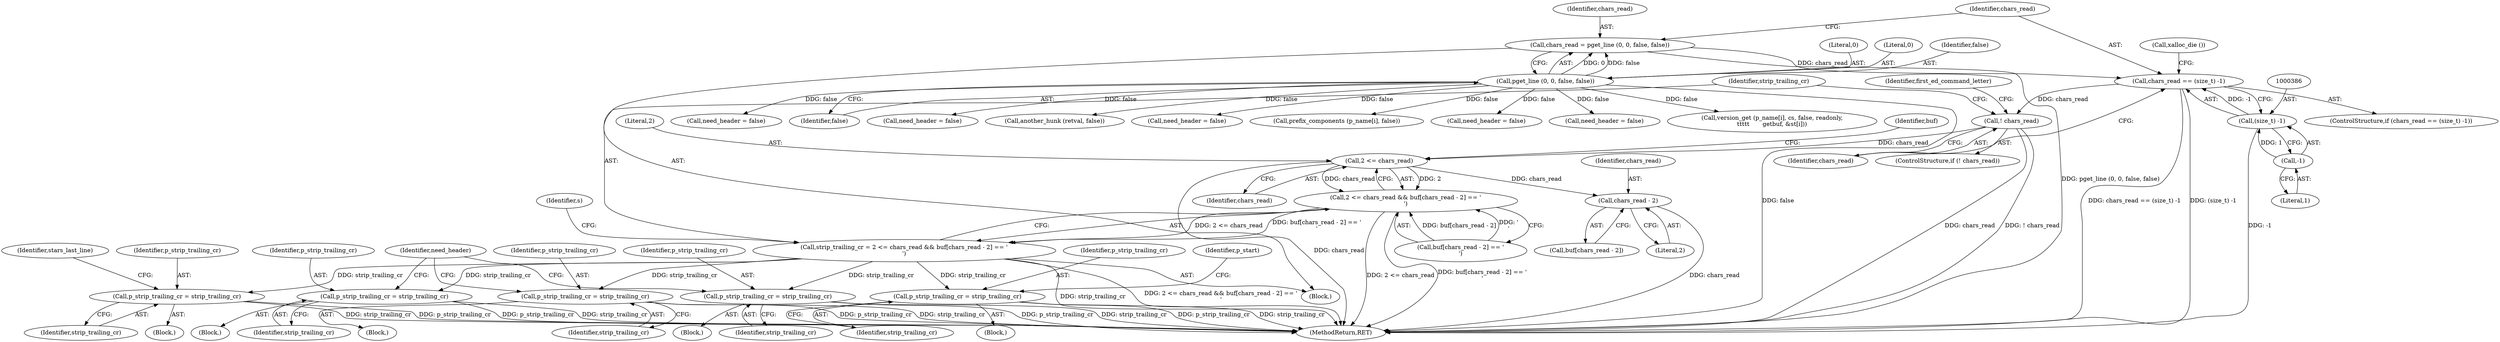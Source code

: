 digraph "0_savannah_f290f48a621867084884bfff87f8093c15195e6a@API" {
"1000383" [label="(Call,chars_read == (size_t) -1)"];
"1000375" [label="(Call,chars_read = pget_line (0, 0, false, false))"];
"1000377" [label="(Call,pget_line (0, 0, false, false))"];
"1000385" [label="(Call,(size_t) -1)"];
"1000387" [label="(Call,-1)"];
"1000391" [label="(Call,! chars_read)"];
"1000427" [label="(Call,2 <= chars_read)"];
"1000426" [label="(Call,2 <= chars_read && buf[chars_read - 2] == '\r')"];
"1000424" [label="(Call,strip_trailing_cr = 2 <= chars_read && buf[chars_read - 2] == '\r')"];
"1000575" [label="(Call,p_strip_trailing_cr = strip_trailing_cr)"];
"1000634" [label="(Call,p_strip_trailing_cr = strip_trailing_cr)"];
"1000660" [label="(Call,p_strip_trailing_cr = strip_trailing_cr)"];
"1001204" [label="(Call,p_strip_trailing_cr = strip_trailing_cr)"];
"1001496" [label="(Call,p_strip_trailing_cr = strip_trailing_cr)"];
"1000433" [label="(Call,chars_read - 2)"];
"1002164" [label="(MethodReturn,RET)"];
"1000604" [label="(Call,need_header = false)"];
"1000388" [label="(Literal,1)"];
"1000424" [label="(Call,strip_trailing_cr = 2 <= chars_read && buf[chars_read - 2] == '\r')"];
"1000385" [label="(Call,(size_t) -1)"];
"1001899" [label="(Call,version_get (p_name[i], cs, false, readonly,\n\t\t\t\t\t       getbuf, &st[i]))"];
"1000660" [label="(Call,p_strip_trailing_cr = strip_trailing_cr)"];
"1000389" [label="(Call,xalloc_die ())"];
"1000562" [label="(Block,)"];
"1001208" [label="(Identifier,need_header)"];
"1000426" [label="(Call,2 <= chars_read && buf[chars_read - 2] == '\r')"];
"1000661" [label="(Identifier,p_strip_trailing_cr)"];
"1000581" [label="(Identifier,stars_last_line)"];
"1000631" [label="(Call,need_header = false)"];
"1000381" [label="(Identifier,false)"];
"1000636" [label="(Identifier,strip_trailing_cr)"];
"1000634" [label="(Call,p_strip_trailing_cr = strip_trailing_cr)"];
"1001206" [label="(Identifier,strip_trailing_cr)"];
"1001458" [label="(Block,)"];
"1000432" [label="(Identifier,buf)"];
"1001497" [label="(Identifier,p_strip_trailing_cr)"];
"1000387" [label="(Call,-1)"];
"1001498" [label="(Identifier,strip_trailing_cr)"];
"1001204" [label="(Call,p_strip_trailing_cr = strip_trailing_cr)"];
"1000613" [label="(Block,)"];
"1000392" [label="(Identifier,chars_read)"];
"1000379" [label="(Literal,0)"];
"1000431" [label="(Call,buf[chars_read - 2])"];
"1000395" [label="(Identifier,first_ed_command_letter)"];
"1000435" [label="(Literal,2)"];
"1000662" [label="(Identifier,strip_trailing_cr)"];
"1000427" [label="(Call,2 <= chars_read)"];
"1000434" [label="(Identifier,chars_read)"];
"1000576" [label="(Identifier,p_strip_trailing_cr)"];
"1000852" [label="(Call,need_header = false)"];
"1000380" [label="(Identifier,false)"];
"1000390" [label="(ControlStructure,if (! chars_read))"];
"1000346" [label="(Block,)"];
"1001496" [label="(Call,p_strip_trailing_cr = strip_trailing_cr)"];
"1001158" [label="(Block,)"];
"1000433" [label="(Call,chars_read - 2)"];
"1000384" [label="(Identifier,chars_read)"];
"1000382" [label="(ControlStructure,if (chars_read == (size_t) -1))"];
"1000378" [label="(Literal,0)"];
"1000429" [label="(Identifier,chars_read)"];
"1000575" [label="(Call,p_strip_trailing_cr = strip_trailing_cr)"];
"1000391" [label="(Call,! chars_read)"];
"1000383" [label="(Call,chars_read == (size_t) -1)"];
"1000376" [label="(Identifier,chars_read)"];
"1000430" [label="(Call,buf[chars_read - 2] == '\r')"];
"1000428" [label="(Literal,2)"];
"1000375" [label="(Call,chars_read = pget_line (0, 0, false, false))"];
"1000425" [label="(Identifier,strip_trailing_cr)"];
"1001536" [label="(Call,another_hunk (retval, false))"];
"1001181" [label="(Call,need_header = false)"];
"1000377" [label="(Call,pget_line (0, 0, false, false))"];
"1002018" [label="(Call,prefix_components (p_name[i], false))"];
"1001205" [label="(Identifier,p_strip_trailing_cr)"];
"1001500" [label="(Identifier,p_start)"];
"1000657" [label="(Call,need_header = false)"];
"1000643" [label="(Block,)"];
"1000635" [label="(Identifier,p_strip_trailing_cr)"];
"1000439" [label="(Identifier,s)"];
"1000577" [label="(Identifier,strip_trailing_cr)"];
"1000383" -> "1000382"  [label="AST: "];
"1000383" -> "1000385"  [label="CFG: "];
"1000384" -> "1000383"  [label="AST: "];
"1000385" -> "1000383"  [label="AST: "];
"1000389" -> "1000383"  [label="CFG: "];
"1000392" -> "1000383"  [label="CFG: "];
"1000383" -> "1002164"  [label="DDG: chars_read == (size_t) -1"];
"1000383" -> "1002164"  [label="DDG: (size_t) -1"];
"1000375" -> "1000383"  [label="DDG: chars_read"];
"1000385" -> "1000383"  [label="DDG: -1"];
"1000383" -> "1000391"  [label="DDG: chars_read"];
"1000375" -> "1000346"  [label="AST: "];
"1000375" -> "1000377"  [label="CFG: "];
"1000376" -> "1000375"  [label="AST: "];
"1000377" -> "1000375"  [label="AST: "];
"1000384" -> "1000375"  [label="CFG: "];
"1000375" -> "1002164"  [label="DDG: pget_line (0, 0, false, false)"];
"1000377" -> "1000375"  [label="DDG: 0"];
"1000377" -> "1000375"  [label="DDG: false"];
"1000377" -> "1000381"  [label="CFG: "];
"1000378" -> "1000377"  [label="AST: "];
"1000379" -> "1000377"  [label="AST: "];
"1000380" -> "1000377"  [label="AST: "];
"1000381" -> "1000377"  [label="AST: "];
"1000377" -> "1002164"  [label="DDG: false"];
"1000377" -> "1000604"  [label="DDG: false"];
"1000377" -> "1000631"  [label="DDG: false"];
"1000377" -> "1000657"  [label="DDG: false"];
"1000377" -> "1000852"  [label="DDG: false"];
"1000377" -> "1001181"  [label="DDG: false"];
"1000377" -> "1001536"  [label="DDG: false"];
"1000377" -> "1001899"  [label="DDG: false"];
"1000377" -> "1002018"  [label="DDG: false"];
"1000385" -> "1000387"  [label="CFG: "];
"1000386" -> "1000385"  [label="AST: "];
"1000387" -> "1000385"  [label="AST: "];
"1000385" -> "1002164"  [label="DDG: -1"];
"1000387" -> "1000385"  [label="DDG: 1"];
"1000387" -> "1000388"  [label="CFG: "];
"1000388" -> "1000387"  [label="AST: "];
"1000391" -> "1000390"  [label="AST: "];
"1000391" -> "1000392"  [label="CFG: "];
"1000392" -> "1000391"  [label="AST: "];
"1000395" -> "1000391"  [label="CFG: "];
"1000425" -> "1000391"  [label="CFG: "];
"1000391" -> "1002164"  [label="DDG: chars_read"];
"1000391" -> "1002164"  [label="DDG: ! chars_read"];
"1000391" -> "1000427"  [label="DDG: chars_read"];
"1000427" -> "1000426"  [label="AST: "];
"1000427" -> "1000429"  [label="CFG: "];
"1000428" -> "1000427"  [label="AST: "];
"1000429" -> "1000427"  [label="AST: "];
"1000432" -> "1000427"  [label="CFG: "];
"1000426" -> "1000427"  [label="CFG: "];
"1000427" -> "1002164"  [label="DDG: chars_read"];
"1000427" -> "1000426"  [label="DDG: 2"];
"1000427" -> "1000426"  [label="DDG: chars_read"];
"1000427" -> "1000433"  [label="DDG: chars_read"];
"1000426" -> "1000424"  [label="AST: "];
"1000426" -> "1000430"  [label="CFG: "];
"1000430" -> "1000426"  [label="AST: "];
"1000424" -> "1000426"  [label="CFG: "];
"1000426" -> "1002164"  [label="DDG: 2 <= chars_read"];
"1000426" -> "1002164"  [label="DDG: buf[chars_read - 2] == '\r'"];
"1000426" -> "1000424"  [label="DDG: 2 <= chars_read"];
"1000426" -> "1000424"  [label="DDG: buf[chars_read - 2] == '\r'"];
"1000430" -> "1000426"  [label="DDG: buf[chars_read - 2]"];
"1000430" -> "1000426"  [label="DDG: '\r'"];
"1000424" -> "1000346"  [label="AST: "];
"1000425" -> "1000424"  [label="AST: "];
"1000439" -> "1000424"  [label="CFG: "];
"1000424" -> "1002164"  [label="DDG: 2 <= chars_read && buf[chars_read - 2] == '\r'"];
"1000424" -> "1002164"  [label="DDG: strip_trailing_cr"];
"1000424" -> "1000575"  [label="DDG: strip_trailing_cr"];
"1000424" -> "1000634"  [label="DDG: strip_trailing_cr"];
"1000424" -> "1000660"  [label="DDG: strip_trailing_cr"];
"1000424" -> "1001204"  [label="DDG: strip_trailing_cr"];
"1000424" -> "1001496"  [label="DDG: strip_trailing_cr"];
"1000575" -> "1000562"  [label="AST: "];
"1000575" -> "1000577"  [label="CFG: "];
"1000576" -> "1000575"  [label="AST: "];
"1000577" -> "1000575"  [label="AST: "];
"1000581" -> "1000575"  [label="CFG: "];
"1000575" -> "1002164"  [label="DDG: strip_trailing_cr"];
"1000575" -> "1002164"  [label="DDG: p_strip_trailing_cr"];
"1000634" -> "1000613"  [label="AST: "];
"1000634" -> "1000636"  [label="CFG: "];
"1000635" -> "1000634"  [label="AST: "];
"1000636" -> "1000634"  [label="AST: "];
"1001208" -> "1000634"  [label="CFG: "];
"1000634" -> "1002164"  [label="DDG: p_strip_trailing_cr"];
"1000634" -> "1002164"  [label="DDG: strip_trailing_cr"];
"1000660" -> "1000643"  [label="AST: "];
"1000660" -> "1000662"  [label="CFG: "];
"1000661" -> "1000660"  [label="AST: "];
"1000662" -> "1000660"  [label="AST: "];
"1001208" -> "1000660"  [label="CFG: "];
"1000660" -> "1002164"  [label="DDG: p_strip_trailing_cr"];
"1000660" -> "1002164"  [label="DDG: strip_trailing_cr"];
"1001204" -> "1001158"  [label="AST: "];
"1001204" -> "1001206"  [label="CFG: "];
"1001205" -> "1001204"  [label="AST: "];
"1001206" -> "1001204"  [label="AST: "];
"1001208" -> "1001204"  [label="CFG: "];
"1001204" -> "1002164"  [label="DDG: p_strip_trailing_cr"];
"1001204" -> "1002164"  [label="DDG: strip_trailing_cr"];
"1001496" -> "1001458"  [label="AST: "];
"1001496" -> "1001498"  [label="CFG: "];
"1001497" -> "1001496"  [label="AST: "];
"1001498" -> "1001496"  [label="AST: "];
"1001500" -> "1001496"  [label="CFG: "];
"1001496" -> "1002164"  [label="DDG: p_strip_trailing_cr"];
"1001496" -> "1002164"  [label="DDG: strip_trailing_cr"];
"1000433" -> "1000431"  [label="AST: "];
"1000433" -> "1000435"  [label="CFG: "];
"1000434" -> "1000433"  [label="AST: "];
"1000435" -> "1000433"  [label="AST: "];
"1000431" -> "1000433"  [label="CFG: "];
"1000433" -> "1002164"  [label="DDG: chars_read"];
}

